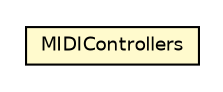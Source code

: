#!/usr/local/bin/dot
#
# Class diagram 
# Generated by UMLGraph version R5_6-24-gf6e263 (http://www.umlgraph.org/)
#

digraph G {
	edge [fontname="Helvetica",fontsize=10,labelfontname="Helvetica",labelfontsize=10];
	node [fontname="Helvetica",fontsize=10,shape=plaintext];
	nodesep=0.25;
	ranksep=0.5;
	// com.rockhoppertech.music.midi.js.MIDIControllers
	c3186 [label=<<table title="com.rockhoppertech.music.midi.js.MIDIControllers" border="0" cellborder="1" cellspacing="0" cellpadding="2" port="p" bgcolor="lemonChiffon" href="./MIDIControllers.html">
		<tr><td><table border="0" cellspacing="0" cellpadding="1">
<tr><td align="center" balign="center"> MIDIControllers </td></tr>
		</table></td></tr>
		</table>>, URL="./MIDIControllers.html", fontname="Helvetica", fontcolor="black", fontsize=9.0];
}

